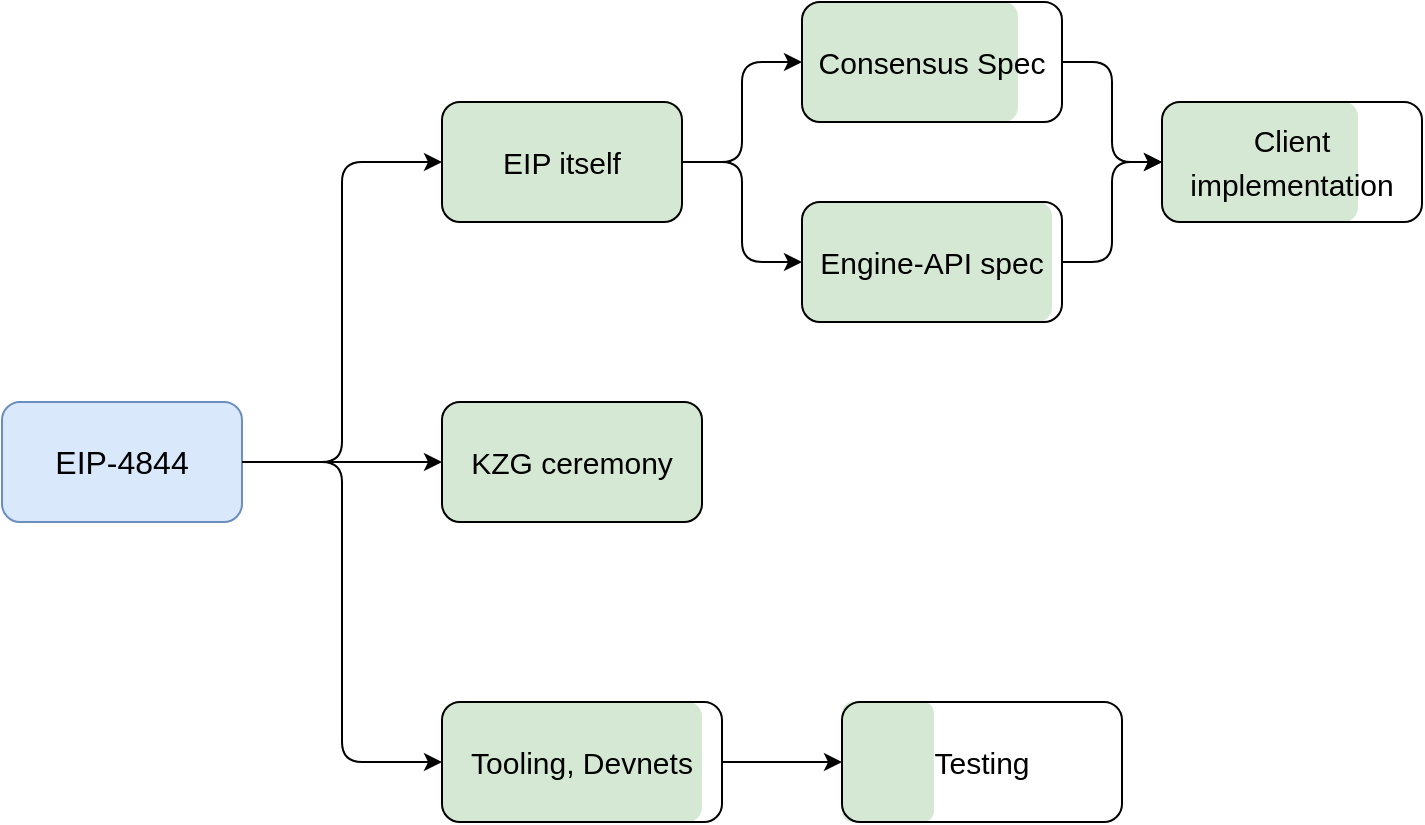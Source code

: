 <mxfile version="20.7.4" type="github">
  <diagram id="xjxomUsJOC9vYhl664Ct" name="Page-1">
    <mxGraphModel dx="1876" dy="661" grid="1" gridSize="10" guides="1" tooltips="1" connect="1" arrows="1" fold="1" page="1" pageScale="1" pageWidth="850" pageHeight="1100" math="0" shadow="0">
      <root>
        <mxCell id="0" />
        <mxCell id="1" parent="0" />
        <object label="" id="XgzPaaZ0s7mawGbcmJ4S-1">
          <mxCell style="rounded=1;whiteSpace=wrap;html=1;fontSize=16;labelBackgroundColor=none;glass=0;sketch=0;shadow=0;gradientDirection=east;fillStyle=auto;fillOpacity=100;imageWidth=24;arcSize=12;absoluteArcSize=0;overflow=visible;noLabel=0;resizeWidth=0;strokeOpacity=100;direction=east;portConstraintRotation=0;fixDash=0;dropTarget=0;metaEdit=0;backgroundOutline=0;autosize=0;imageAspect=1;fillColor=#d5e8d4;strokeWidth=1;strokeColor=none;" vertex="1" parent="1">
            <mxGeometry x="120" y="860" width="46" height="60" as="geometry" />
          </mxCell>
        </object>
        <object label="" id="xy5AybyZS4DWEqt7mpqy-23">
          <mxCell style="rounded=1;whiteSpace=wrap;html=1;fontSize=16;labelBackgroundColor=none;glass=0;sketch=0;shadow=0;gradientDirection=east;fillStyle=auto;fillOpacity=100;imageWidth=24;arcSize=12;absoluteArcSize=0;overflow=visible;noLabel=0;resizeWidth=0;strokeOpacity=100;direction=east;portConstraintRotation=0;fixDash=0;dropTarget=0;metaEdit=0;backgroundOutline=0;autosize=0;imageAspect=1;fillColor=#d5e8d4;strokeWidth=1;strokeColor=none;" parent="1" vertex="1">
            <mxGeometry x="-80" y="860" width="130" height="60" as="geometry" />
          </mxCell>
        </object>
        <mxCell id="xy5AybyZS4DWEqt7mpqy-15" value="&lt;font style=&quot;font-size: 15px;&quot;&gt;Tooling, Devnets&lt;/font&gt;" style="rounded=1;whiteSpace=wrap;html=1;fontSize=18;fillColor=none;" parent="1" vertex="1">
          <mxGeometry x="-80" y="860" width="140" height="60" as="geometry" />
        </mxCell>
        <object label="" id="xy5AybyZS4DWEqt7mpqy-20">
          <mxCell style="rounded=1;whiteSpace=wrap;html=1;fontSize=16;labelBackgroundColor=none;glass=0;sketch=0;shadow=0;gradientDirection=east;fillStyle=auto;fillOpacity=100;imageWidth=24;arcSize=12;absoluteArcSize=0;overflow=visible;noLabel=0;resizeWidth=0;strokeOpacity=100;direction=east;portConstraintRotation=0;fixDash=0;dropTarget=0;metaEdit=0;backgroundOutline=0;autosize=0;imageAspect=1;fillColor=#d5e8d4;strokeWidth=1;strokeColor=none;" parent="1" vertex="1">
            <mxGeometry x="100" y="610" width="125" height="60" as="geometry" />
          </mxCell>
        </object>
        <mxCell id="xy5AybyZS4DWEqt7mpqy-11" value="&lt;span style=&quot;font-size: 15px;&quot;&gt;Engine-API spec&lt;/span&gt;" style="rounded=1;whiteSpace=wrap;html=1;fontSize=18;fillColor=none;" parent="1" vertex="1">
          <mxGeometry x="100" y="610" width="130" height="60" as="geometry" />
        </mxCell>
        <object label="" id="xy5AybyZS4DWEqt7mpqy-18">
          <mxCell style="rounded=1;whiteSpace=wrap;html=1;fontSize=16;labelBackgroundColor=none;glass=0;sketch=0;shadow=0;gradientDirection=east;fillStyle=auto;fillOpacity=100;imageWidth=24;arcSize=12;absoluteArcSize=0;overflow=visible;noLabel=0;resizeWidth=0;strokeOpacity=100;direction=east;portConstraintRotation=0;fixDash=0;dropTarget=0;metaEdit=0;backgroundOutline=0;autosize=0;imageAspect=1;fillColor=#d5e8d4;strokeWidth=1;strokeColor=none;" parent="1" vertex="1">
            <mxGeometry x="100" y="510" width="108" height="60" as="geometry" />
          </mxCell>
        </object>
        <mxCell id="xy5AybyZS4DWEqt7mpqy-10" value="&lt;font style=&quot;font-size: 15px;&quot;&gt;Consensus Spec&lt;/font&gt;" style="rounded=1;whiteSpace=wrap;html=1;fontSize=18;fillColor=none;" parent="1" vertex="1">
          <mxGeometry x="100" y="510" width="130" height="60" as="geometry" />
        </mxCell>
        <object label="" id="xy5AybyZS4DWEqt7mpqy-21">
          <mxCell style="rounded=1;whiteSpace=wrap;html=1;fontSize=16;labelBackgroundColor=none;glass=0;sketch=0;shadow=0;gradientDirection=east;fillStyle=auto;fillOpacity=100;imageWidth=24;arcSize=12;absoluteArcSize=0;overflow=visible;noLabel=0;resizeWidth=0;strokeOpacity=100;direction=east;portConstraintRotation=0;fixDash=0;dropTarget=0;metaEdit=0;backgroundOutline=0;autosize=0;imageAspect=1;fillColor=#d5e8d4;strokeWidth=1;strokeColor=none;" parent="1" vertex="1">
            <mxGeometry x="280" y="560" width="98" height="60" as="geometry" />
          </mxCell>
        </object>
        <mxCell id="xy5AybyZS4DWEqt7mpqy-13" value="&lt;font style=&quot;font-size: 15px;&quot;&gt;Client implementation&lt;/font&gt;" style="rounded=1;whiteSpace=wrap;html=1;fontSize=18;fillColor=none;" parent="1" vertex="1">
          <mxGeometry x="280" y="560" width="130" height="60" as="geometry" />
        </mxCell>
        <object label="" id="xy5AybyZS4DWEqt7mpqy-22">
          <mxCell style="rounded=1;whiteSpace=wrap;html=1;fontSize=16;labelBackgroundColor=none;glass=0;sketch=0;shadow=0;gradientDirection=east;fillStyle=auto;fillOpacity=100;imageWidth=24;arcSize=12;absoluteArcSize=0;overflow=visible;noLabel=0;resizeWidth=0;strokeOpacity=100;direction=east;portConstraintRotation=0;fixDash=0;dropTarget=0;metaEdit=0;backgroundOutline=0;autosize=0;imageAspect=1;fillColor=#d5e8d4;strokeWidth=1;strokeColor=none;" parent="1" vertex="1">
            <mxGeometry x="-80" y="710" width="130" height="60" as="geometry" />
          </mxCell>
        </object>
        <mxCell id="xy5AybyZS4DWEqt7mpqy-14" value="&lt;font style=&quot;font-size: 15px;&quot;&gt;KZG ceremony&lt;/font&gt;" style="rounded=1;whiteSpace=wrap;html=1;fontSize=18;fillColor=none;" parent="1" vertex="1">
          <mxGeometry x="-80" y="710" width="130" height="60" as="geometry" />
        </mxCell>
        <object label="" id="xy5AybyZS4DWEqt7mpqy-17">
          <mxCell style="rounded=1;whiteSpace=wrap;html=1;fontSize=16;labelBackgroundColor=none;glass=0;sketch=0;shadow=0;gradientDirection=east;fillStyle=auto;fillOpacity=100;imageWidth=24;arcSize=12;absoluteArcSize=0;overflow=visible;noLabel=0;resizeWidth=0;strokeOpacity=100;direction=east;portConstraintRotation=0;fixDash=0;dropTarget=0;metaEdit=0;backgroundOutline=0;autosize=0;imageAspect=1;fillColor=#d5e8d4;strokeWidth=1;strokeColor=none;" parent="1" vertex="1">
            <mxGeometry x="-80" y="560" width="120" height="60" as="geometry" />
          </mxCell>
        </object>
        <mxCell id="xy5AybyZS4DWEqt7mpqy-9" value="&lt;font style=&quot;font-size: 15px;&quot;&gt;EIP itself&lt;/font&gt;" style="rounded=1;whiteSpace=wrap;html=1;fontSize=18;fillColor=none;" parent="1" vertex="1">
          <mxGeometry x="-80" y="560" width="120" height="60" as="geometry" />
        </mxCell>
        <mxCell id="xy5AybyZS4DWEqt7mpqy-1" value="&lt;font style=&quot;font-size: 16px;&quot;&gt;EIP-4844&lt;/font&gt;" style="rounded=1;whiteSpace=wrap;html=1;fillColor=#dae8fc;strokeColor=#6c8ebf;" parent="1" vertex="1">
          <mxGeometry x="-300" y="710" width="120" height="60" as="geometry" />
        </mxCell>
        <mxCell id="xy5AybyZS4DWEqt7mpqy-16" value="&lt;font style=&quot;font-size: 15px;&quot;&gt;Testing&lt;/font&gt;" style="rounded=1;whiteSpace=wrap;html=1;fontSize=18;fillColor=none;" parent="1" vertex="1">
          <mxGeometry x="120" y="860" width="140" height="60" as="geometry" />
        </mxCell>
        <mxCell id="xy5AybyZS4DWEqt7mpqy-26" value="" style="edgeStyle=orthogonalEdgeStyle;rounded=1;orthogonalLoop=1;jettySize=auto;html=1;fontSize=20;elbow=vertical;perimeterSpacing=0;strokeOpacity=100;fillOpacity=100;jumpStyle=none;sketch=0;shadow=0;spacingTop=110;spacingLeft=999;labelPosition=center;verticalLabelPosition=middle;align=center;verticalAlign=middle;textDirection=ltr;fontStyle=4;horizontal=0;exitX=1;exitY=0.5;exitDx=0;exitDy=0;entryX=0;entryY=0.5;entryDx=0;entryDy=0;" parent="1" source="xy5AybyZS4DWEqt7mpqy-1" target="xy5AybyZS4DWEqt7mpqy-9" edge="1">
          <mxGeometry relative="1" as="geometry">
            <mxPoint x="-135" y="590" as="targetPoint" />
            <mxPoint x="-200" y="480" as="sourcePoint" />
          </mxGeometry>
        </mxCell>
        <mxCell id="xy5AybyZS4DWEqt7mpqy-27" value="" style="edgeStyle=orthogonalEdgeStyle;rounded=1;orthogonalLoop=1;jettySize=auto;html=1;fontSize=20;elbow=vertical;perimeterSpacing=0;strokeOpacity=100;fillOpacity=100;jumpStyle=none;sketch=0;shadow=0;spacingTop=110;spacingLeft=999;labelPosition=center;verticalLabelPosition=middle;align=center;verticalAlign=middle;textDirection=ltr;fontStyle=4;horizontal=0;exitX=1;exitY=0.5;exitDx=0;exitDy=0;entryX=0;entryY=0.5;entryDx=0;entryDy=0;" parent="1" source="xy5AybyZS4DWEqt7mpqy-1" target="xy5AybyZS4DWEqt7mpqy-15" edge="1">
          <mxGeometry relative="1" as="geometry">
            <mxPoint x="-70" y="600" as="targetPoint" />
            <mxPoint x="-170" y="750" as="sourcePoint" />
          </mxGeometry>
        </mxCell>
        <mxCell id="xy5AybyZS4DWEqt7mpqy-28" value="" style="edgeStyle=orthogonalEdgeStyle;rounded=1;orthogonalLoop=1;jettySize=auto;html=1;fontSize=20;elbow=vertical;perimeterSpacing=0;strokeOpacity=100;fillOpacity=100;jumpStyle=none;sketch=0;shadow=0;spacingTop=110;spacingLeft=999;labelPosition=center;verticalLabelPosition=middle;align=center;verticalAlign=middle;textDirection=ltr;fontStyle=4;horizontal=0;exitX=1;exitY=0.5;exitDx=0;exitDy=0;" parent="1" source="xy5AybyZS4DWEqt7mpqy-1" edge="1">
          <mxGeometry relative="1" as="geometry">
            <mxPoint x="-80" y="740" as="targetPoint" />
            <mxPoint x="-160" y="760" as="sourcePoint" />
          </mxGeometry>
        </mxCell>
        <mxCell id="xy5AybyZS4DWEqt7mpqy-29" value="" style="edgeStyle=orthogonalEdgeStyle;rounded=1;orthogonalLoop=1;jettySize=auto;html=1;fontSize=20;elbow=vertical;perimeterSpacing=0;strokeOpacity=100;fillOpacity=100;jumpStyle=none;sketch=0;shadow=0;spacingTop=110;spacingLeft=999;labelPosition=center;verticalLabelPosition=middle;align=center;verticalAlign=middle;textDirection=ltr;fontStyle=4;horizontal=0;exitX=1;exitY=0.5;exitDx=0;exitDy=0;entryX=0;entryY=0.5;entryDx=0;entryDy=0;" parent="1" source="xy5AybyZS4DWEqt7mpqy-9" target="xy5AybyZS4DWEqt7mpqy-10" edge="1">
          <mxGeometry relative="1" as="geometry">
            <mxPoint x="-70" y="900" as="targetPoint" />
            <mxPoint x="-170" y="750" as="sourcePoint" />
          </mxGeometry>
        </mxCell>
        <mxCell id="xy5AybyZS4DWEqt7mpqy-30" value="" style="edgeStyle=orthogonalEdgeStyle;rounded=1;orthogonalLoop=1;jettySize=auto;html=1;fontSize=20;elbow=vertical;perimeterSpacing=0;strokeOpacity=100;fillOpacity=100;jumpStyle=none;sketch=0;shadow=0;spacingTop=110;spacingLeft=999;labelPosition=center;verticalLabelPosition=middle;align=center;verticalAlign=middle;textDirection=ltr;fontStyle=4;horizontal=0;exitX=1;exitY=0.5;exitDx=0;exitDy=0;entryX=0;entryY=0.5;entryDx=0;entryDy=0;" parent="1" source="xy5AybyZS4DWEqt7mpqy-9" target="xy5AybyZS4DWEqt7mpqy-11" edge="1">
          <mxGeometry relative="1" as="geometry">
            <mxPoint x="90" y="550" as="targetPoint" />
            <mxPoint x="50" y="600" as="sourcePoint" />
          </mxGeometry>
        </mxCell>
        <mxCell id="xy5AybyZS4DWEqt7mpqy-31" value="" style="edgeStyle=orthogonalEdgeStyle;rounded=1;orthogonalLoop=1;jettySize=auto;html=1;fontSize=20;elbow=vertical;perimeterSpacing=0;strokeOpacity=100;fillOpacity=100;jumpStyle=none;sketch=0;shadow=0;spacingTop=110;spacingLeft=999;labelPosition=center;verticalLabelPosition=middle;align=center;verticalAlign=middle;textDirection=ltr;fontStyle=4;horizontal=0;exitX=1;exitY=0.5;exitDx=0;exitDy=0;entryX=0;entryY=0.5;entryDx=0;entryDy=0;" parent="1" source="xy5AybyZS4DWEqt7mpqy-10" target="xy5AybyZS4DWEqt7mpqy-13" edge="1">
          <mxGeometry relative="1" as="geometry">
            <mxPoint x="110" y="650" as="targetPoint" />
            <mxPoint x="50" y="600" as="sourcePoint" />
          </mxGeometry>
        </mxCell>
        <mxCell id="xy5AybyZS4DWEqt7mpqy-32" value="" style="edgeStyle=orthogonalEdgeStyle;rounded=1;orthogonalLoop=1;jettySize=auto;html=1;fontSize=20;elbow=vertical;perimeterSpacing=0;strokeOpacity=100;fillOpacity=100;jumpStyle=none;sketch=0;shadow=0;spacingTop=110;spacingLeft=999;labelPosition=center;verticalLabelPosition=middle;align=center;verticalAlign=middle;textDirection=ltr;fontStyle=4;horizontal=0;exitX=1;exitY=0.5;exitDx=0;exitDy=0;entryX=0;entryY=0.5;entryDx=0;entryDy=0;" parent="1" source="xy5AybyZS4DWEqt7mpqy-11" target="xy5AybyZS4DWEqt7mpqy-13" edge="1">
          <mxGeometry relative="1" as="geometry">
            <mxPoint x="290" y="600" as="targetPoint" />
            <mxPoint x="240" y="550" as="sourcePoint" />
          </mxGeometry>
        </mxCell>
        <mxCell id="xy5AybyZS4DWEqt7mpqy-33" value="" style="edgeStyle=orthogonalEdgeStyle;rounded=1;orthogonalLoop=1;jettySize=auto;html=1;fontSize=20;elbow=vertical;perimeterSpacing=0;strokeOpacity=100;fillOpacity=100;jumpStyle=none;sketch=0;shadow=0;spacingTop=110;spacingLeft=999;labelPosition=center;verticalLabelPosition=middle;align=center;verticalAlign=middle;textDirection=ltr;fontStyle=4;horizontal=0;exitX=1;exitY=0.5;exitDx=0;exitDy=0;entryX=0;entryY=0.5;entryDx=0;entryDy=0;" parent="1" source="xy5AybyZS4DWEqt7mpqy-15" target="xy5AybyZS4DWEqt7mpqy-16" edge="1">
          <mxGeometry relative="1" as="geometry">
            <mxPoint x="300" y="610" as="targetPoint" />
            <mxPoint x="250" y="560" as="sourcePoint" />
          </mxGeometry>
        </mxCell>
      </root>
    </mxGraphModel>
  </diagram>
</mxfile>
